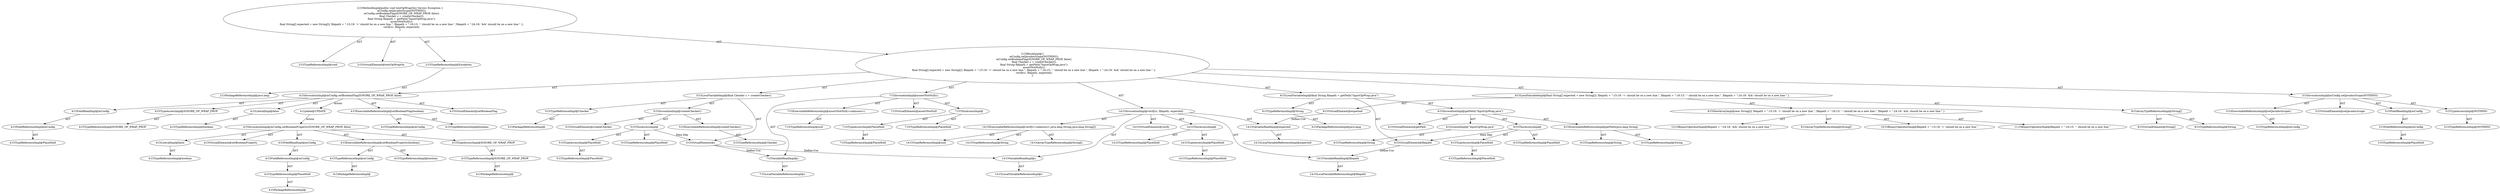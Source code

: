 digraph "testOpWrapOn#?" {
0 [label="2:CtTypeReferenceImpl@void" shape=ellipse]
1 [label="2:CtVirtualElement@testOpWrapOn" shape=ellipse]
2 [label="2:CtTypeReferenceImpl@Exception" shape=ellipse]
3 [label="2:CtPackageReferenceImpl@java.lang" shape=ellipse]
4 [label="3:CtExecutableReferenceImpl@setJavadocScope()" shape=ellipse]
5 [label="3:CtTypeReferenceImpl@mConfig" shape=ellipse]
6 [label="3:CtVirtualElement@setJavadocScope" shape=ellipse]
7 [label="3:CtFieldReferenceImpl@mConfig" shape=ellipse]
8 [label="3:CtTypeReferenceImpl@PlaceHold" shape=ellipse]
9 [label="3:CtFieldReadImpl@mConfig" shape=ellipse]
10 [label="3:CtTypeAccessImpl@NOTHING" shape=ellipse]
11 [label="3:CtTypeReferenceImpl@NOTHING" shape=ellipse]
12 [label="3:CtInvocationImpl@mConfig.setJavadocScope(NOTHING)" shape=ellipse]
13 [label="4:CtExecutableReferenceImpl@setBooleanFlag(boolean)" shape=ellipse]
14 [label="4:CtTypeReferenceImpl@mConfig" shape=ellipse]
15 [label="4:CtTypeReferenceImpl@boolean" shape=ellipse]
16 [label="4:CtVirtualElement@setBooleanFlag" shape=ellipse]
17 [label="4:CtFieldReferenceImpl@mConfig" shape=ellipse]
18 [label="4:CtTypeReferenceImpl@PlaceHold" shape=ellipse]
19 [label="4:CtFieldReadImpl@mConfig" shape=ellipse]
20 [label="4:CtTypeAccessImpl@IGNORE_OP_WRAP_PROP" shape=ellipse]
21 [label="4:CtTypeReferenceImpl@IGNORE_OP_WRAP_PROP" shape=ellipse]
22 [label="4:CtLiteralImpl@false" shape=ellipse]
23 [label="4:CtTypeReferenceImpl@boolean" shape=ellipse]
24 [label="4:CtInvocationImpl@mConfig.setBooleanFlag(IGNORE_OP_WRAP_PROP, false)" shape=ellipse]
25 [label="5:CtTypeReferenceImpl@Checker" shape=ellipse]
26 [label="5:CtPackageReferenceImpl@" shape=ellipse]
27 [label="5:CtExecutableReferenceImpl@createChecker()" shape=ellipse]
28 [label="5:CtTypeReferenceImpl@Checker" shape=ellipse]
29 [label="5:CtVirtualElement@createChecker" shape=ellipse]
30 [label="5:CtTypeAccessImpl@PlaceHold" shape=ellipse]
31 [label="5:CtTypeReferenceImpl@PlaceHold" shape=ellipse]
32 [label="5:CtThisAccessImpl@" shape=ellipse]
33 [label="5:CtTypeReferenceImpl@PlaceHold" shape=ellipse]
34 [label="5:CtInvocationImpl@createChecker()" shape=ellipse]
35 [label="5:CtVirtualElement@c" shape=ellipse]
36 [label="5:CtLocalVariableImpl@final Checker c = createChecker()" shape=ellipse]
37 [label="6:CtTypeReferenceImpl@String" shape=ellipse]
38 [label="6:CtPackageReferenceImpl@java.lang" shape=ellipse]
39 [label="6:CtExecutableReferenceImpl@getPath(java.lang.String)" shape=ellipse]
40 [label="6:CtTypeReferenceImpl@String" shape=ellipse]
41 [label="6:CtTypeReferenceImpl@String" shape=ellipse]
42 [label="6:CtVirtualElement@getPath" shape=ellipse]
43 [label="6:CtTypeAccessImpl@PlaceHold" shape=ellipse]
44 [label="6:CtTypeReferenceImpl@PlaceHold" shape=ellipse]
45 [label="6:CtThisAccessImpl@" shape=ellipse]
46 [label="6:CtTypeReferenceImpl@PlaceHold" shape=ellipse]
47 [label="6:CtLiteralImpl@\"InputOpWrap.java\"" shape=ellipse]
48 [label="6:CtTypeReferenceImpl@String" shape=ellipse]
49 [label="6:CtInvocationImpl@getPath(\"InputOpWrap.java\")" shape=ellipse]
50 [label="6:CtVirtualElement@filepath" shape=ellipse]
51 [label="6:CtLocalVariableImpl@final String filepath = getPath(\"InputOpWrap.java\")" shape=ellipse]
52 [label="7:CtExecutableReferenceImpl@assertNotNull(<unknown>)" shape=ellipse]
53 [label="7:CtTypeReferenceImpl@null" shape=ellipse]
54 [label="7:CtVirtualElement@assertNotNull" shape=ellipse]
55 [label="7:CtTypeAccessImpl@PlaceHold" shape=ellipse]
56 [label="7:CtTypeReferenceImpl@PlaceHold" shape=ellipse]
57 [label="7:CtThisAccessImpl@" shape=ellipse]
58 [label="7:CtTypeReferenceImpl@PlaceHold" shape=ellipse]
59 [label="7:CtVariableReadImpl@c" shape=ellipse]
60 [label="7:CtLocalVariableReferenceImpl@c" shape=ellipse]
61 [label="7:CtInvocationImpl@assertNotNull(c)" shape=ellipse]
62 [label="8:CtVirtualElement@String[]" shape=ellipse]
63 [label="8:CtArrayTypeReferenceImpl@String[]" shape=ellipse]
64 [label="8:CtTypeReferenceImpl@String" shape=ellipse]
65 [label="9:CtNewArrayImpl@new String[]\{ filepath + \":15:19: '+' should be on a new line.\", filepath + \":16:15: '-' should be on a new line.\", filepath + \":24:18: '&&' should be on a new line.\" \}" shape=ellipse]
66 [label="9:CtArrayTypeReferenceImpl@String[]" shape=ellipse]
67 [label="10:CtBinaryOperatorImpl@filepath + \":15:19: '+' should be on a new line.\"" shape=ellipse]
68 [label="11:CtBinaryOperatorImpl@filepath + \":16:15: '-' should be on a new line.\"" shape=ellipse]
69 [label="12:CtBinaryOperatorImpl@filepath + \":24:18: '&&' should be on a new line.\"" shape=ellipse]
70 [label="8:CtVirtualElement@expected" shape=ellipse]
71 [label="8:CtLocalVariableImpl@final String[] expected = new String[]\{ filepath + \":15:19: '+' should be on a new line.\", filepath + \":16:15: '-' should be on a new line.\", filepath + \":24:18: '&&' should be on a new line.\" \}" shape=ellipse]
72 [label="14:CtExecutableReferenceImpl@verify(<unknown>,java.lang.String,java.lang.String[])" shape=ellipse]
73 [label="14:CtTypeReferenceImpl@null" shape=ellipse]
74 [label="14:CtTypeReferenceImpl@String" shape=ellipse]
75 [label="14:CtArrayTypeReferenceImpl@String[]" shape=ellipse]
76 [label="14:CtVirtualElement@verify" shape=ellipse]
77 [label="14:CtTypeAccessImpl@PlaceHold" shape=ellipse]
78 [label="14:CtTypeReferenceImpl@PlaceHold" shape=ellipse]
79 [label="14:CtThisAccessImpl@" shape=ellipse]
80 [label="14:CtTypeReferenceImpl@PlaceHold" shape=ellipse]
81 [label="14:CtVariableReadImpl@c" shape=ellipse]
82 [label="14:CtLocalVariableReferenceImpl@c" shape=ellipse]
83 [label="14:CtVariableReadImpl@filepath" shape=ellipse]
84 [label="14:CtLocalVariableReferenceImpl@filepath" shape=ellipse]
85 [label="14:CtVariableReadImpl@expected" shape=ellipse]
86 [label="14:CtLocalVariableReferenceImpl@expected" shape=ellipse]
87 [label="14:CtInvocationImpl@verify(c, filepath, expected)" shape=ellipse]
88 [label="2:CtBlockImpl@\{
    mConfig.setJavadocScope(NOTHING);
    mConfig.setBooleanFlag(IGNORE_OP_WRAP_PROP, false);
    final Checker c = createChecker();
    final String filepath = getPath(\"InputOpWrap.java\");
    assertNotNull(c);
    final String[] expected = new String[]\{ filepath + \":15:19: '+' should be on a new line.\", filepath + \":16:15: '-' should be on a new line.\", filepath + \":24:18: '&&' should be on a new line.\" \};
    verify(c, filepath, expected);
\}" shape=ellipse]
89 [label="2:CtMethodImpl@public void testOpWrapOn() throws Exception \{
    mConfig.setJavadocScope(NOTHING);
    mConfig.setBooleanFlag(IGNORE_OP_WRAP_PROP, false);
    final Checker c = createChecker();
    final String filepath = getPath(\"InputOpWrap.java\");
    assertNotNull(c);
    final String[] expected = new String[]\{ filepath + \":15:19: '+' should be on a new line.\", filepath + \":16:15: '-' should be on a new line.\", filepath + \":24:18: '&&' should be on a new line.\" \};
    verify(c, filepath, expected);
\}" shape=ellipse]
90 [label="4:Update@UPDATE" shape=ellipse]
91 [label="4:CtPackageReferenceImpl@" shape=ellipse]
92 [label="4:CtTypeReferenceImpl@PlaceHold" shape=ellipse]
93 [label="4:CtFieldReferenceImpl@mConfig" shape=ellipse]
94 [label="4:CtFieldReadImpl@mConfig" shape=ellipse]
95 [label="4:CtPackageReferenceImpl@" shape=ellipse]
96 [label="4:CtTypeReferenceImpl@mConfig" shape=ellipse]
97 [label="4:CtTypeReferenceImpl@boolean" shape=ellipse]
98 [label="4:CtExecutableReferenceImpl@setBooleanProperty(boolean)" shape=ellipse]
99 [label="4:CtPackageReferenceImpl@" shape=ellipse]
100 [label="4:CtTypeReferenceImpl@IGNORE_OP_WRAP_PROP" shape=ellipse]
101 [label="4:CtTypeAccessImpl@IGNORE_OP_WRAP_PROP" shape=ellipse]
102 [label="4:CtTypeReferenceImpl@boolean" shape=ellipse]
103 [label="4:CtLiteralImpl@false" shape=ellipse]
104 [label="4:CtInvocationImpl@mConfig.setBooleanProperty(IGNORE_OP_WRAP_PROP, false)" shape=ellipse]
105 [label="4:CtVirtualElement@setBooleanProperty" shape=ellipse]
2 -> 3 [label="AST"];
4 -> 5 [label="AST"];
7 -> 8 [label="AST"];
9 -> 7 [label="AST"];
10 -> 11 [label="AST"];
12 -> 6 [label="AST"];
12 -> 9 [label="AST"];
12 -> 4 [label="AST"];
12 -> 10 [label="AST"];
13 -> 14 [label="AST"];
13 -> 15 [label="AST"];
17 -> 18 [label="AST"];
19 -> 17 [label="AST"];
20 -> 21 [label="AST"];
22 -> 23 [label="AST"];
24 -> 16 [label="AST"];
24 -> 19 [label="AST"];
24 -> 13 [label="AST"];
24 -> 20 [label="AST"];
24 -> 22 [label="AST"];
24 -> 90 [label="Action"];
25 -> 26 [label="AST"];
27 -> 28 [label="AST"];
30 -> 31 [label="AST"];
32 -> 33 [label="AST"];
32 -> 30 [label="AST"];
32 -> 35 [label="Data Dep"];
34 -> 29 [label="AST"];
34 -> 32 [label="AST"];
34 -> 27 [label="AST"];
35 -> 59 [label="Define-Use"];
35 -> 81 [label="Define-Use"];
36 -> 35 [label="AST"];
36 -> 25 [label="AST"];
36 -> 34 [label="AST"];
37 -> 38 [label="AST"];
39 -> 40 [label="AST"];
39 -> 41 [label="AST"];
43 -> 44 [label="AST"];
45 -> 46 [label="AST"];
45 -> 43 [label="AST"];
45 -> 50 [label="Data Dep"];
47 -> 48 [label="AST"];
49 -> 42 [label="AST"];
49 -> 45 [label="AST"];
49 -> 39 [label="AST"];
49 -> 47 [label="AST"];
50 -> 83 [label="Define-Use"];
51 -> 50 [label="AST"];
51 -> 37 [label="AST"];
51 -> 49 [label="AST"];
52 -> 53 [label="AST"];
55 -> 56 [label="AST"];
57 -> 58 [label="AST"];
57 -> 55 [label="AST"];
59 -> 60 [label="AST"];
61 -> 54 [label="AST"];
61 -> 57 [label="AST"];
61 -> 52 [label="AST"];
61 -> 59 [label="AST"];
63 -> 62 [label="AST"];
63 -> 64 [label="AST"];
65 -> 66 [label="AST"];
65 -> 67 [label="AST"];
65 -> 68 [label="AST"];
65 -> 69 [label="AST"];
70 -> 85 [label="Define-Use"];
71 -> 70 [label="AST"];
71 -> 63 [label="AST"];
71 -> 65 [label="AST"];
72 -> 73 [label="AST"];
72 -> 74 [label="AST"];
72 -> 75 [label="AST"];
77 -> 78 [label="AST"];
79 -> 80 [label="AST"];
79 -> 77 [label="AST"];
81 -> 82 [label="AST"];
83 -> 84 [label="AST"];
85 -> 86 [label="AST"];
87 -> 76 [label="AST"];
87 -> 79 [label="AST"];
87 -> 72 [label="AST"];
87 -> 81 [label="AST"];
87 -> 83 [label="AST"];
87 -> 85 [label="AST"];
88 -> 12 [label="AST"];
88 -> 24 [label="AST"];
88 -> 36 [label="AST"];
88 -> 51 [label="AST"];
88 -> 61 [label="AST"];
88 -> 71 [label="AST"];
88 -> 87 [label="AST"];
89 -> 1 [label="AST"];
89 -> 0 [label="AST"];
89 -> 2 [label="AST"];
89 -> 88 [label="AST"];
90 -> 104 [label="Action"];
92 -> 91 [label="AST"];
93 -> 92 [label="AST"];
94 -> 93 [label="AST"];
96 -> 95 [label="AST"];
98 -> 96 [label="AST"];
98 -> 97 [label="AST"];
100 -> 99 [label="AST"];
101 -> 100 [label="AST"];
103 -> 102 [label="AST"];
104 -> 105 [label="AST"];
104 -> 94 [label="AST"];
104 -> 98 [label="AST"];
104 -> 101 [label="AST"];
104 -> 103 [label="AST"];
}